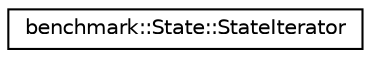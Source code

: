 digraph "Graphical Class Hierarchy"
{
 // LATEX_PDF_SIZE
  edge [fontname="Helvetica",fontsize="10",labelfontname="Helvetica",labelfontsize="10"];
  node [fontname="Helvetica",fontsize="10",shape=record];
  rankdir="LR";
  Node0 [label="benchmark::State::StateIterator",height=0.2,width=0.4,color="black", fillcolor="white", style="filled",URL="$structbenchmark_1_1State_1_1StateIterator.html",tooltip=" "];
}
